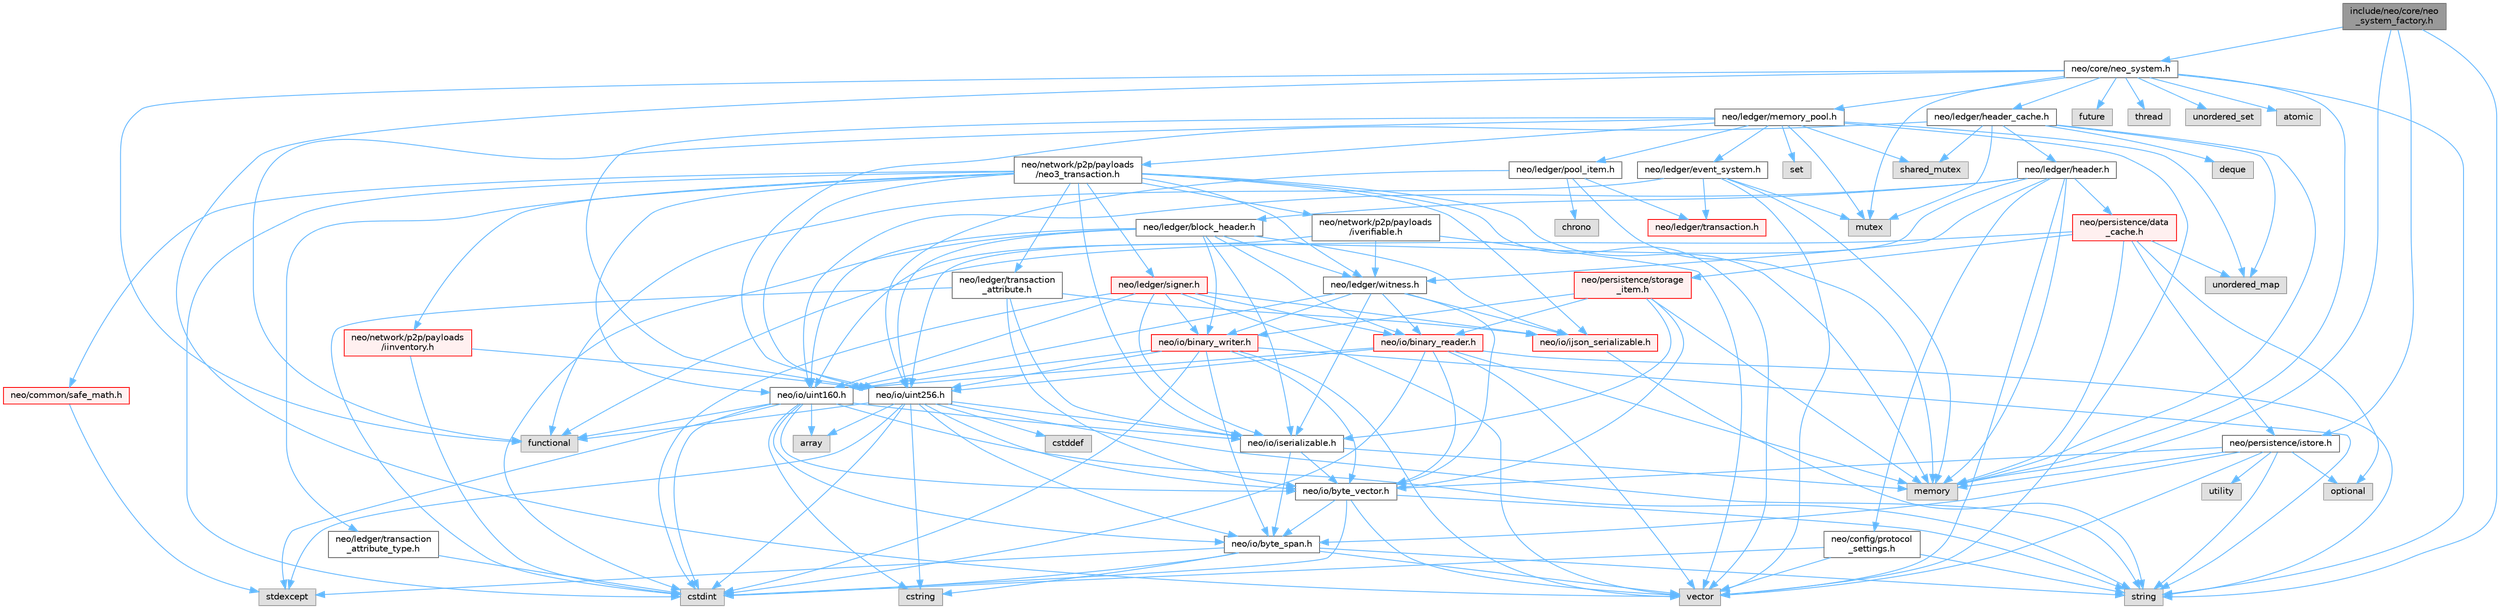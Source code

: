 digraph "include/neo/core/neo_system_factory.h"
{
 // LATEX_PDF_SIZE
  bgcolor="transparent";
  edge [fontname=Helvetica,fontsize=10,labelfontname=Helvetica,labelfontsize=10];
  node [fontname=Helvetica,fontsize=10,shape=box,height=0.2,width=0.4];
  Node1 [id="Node000001",label="include/neo/core/neo\l_system_factory.h",height=0.2,width=0.4,color="gray40", fillcolor="grey60", style="filled", fontcolor="black",tooltip=" "];
  Node1 -> Node2 [id="edge1_Node000001_Node000002",color="steelblue1",style="solid",tooltip=" "];
  Node2 [id="Node000002",label="neo/core/neo_system.h",height=0.2,width=0.4,color="grey40", fillcolor="white", style="filled",URL="$core_2neo__system_8h.html",tooltip=" "];
  Node2 -> Node3 [id="edge2_Node000002_Node000003",color="steelblue1",style="solid",tooltip=" "];
  Node3 [id="Node000003",label="atomic",height=0.2,width=0.4,color="grey60", fillcolor="#E0E0E0", style="filled",tooltip=" "];
  Node2 -> Node4 [id="edge3_Node000002_Node000004",color="steelblue1",style="solid",tooltip=" "];
  Node4 [id="Node000004",label="functional",height=0.2,width=0.4,color="grey60", fillcolor="#E0E0E0", style="filled",tooltip=" "];
  Node2 -> Node5 [id="edge4_Node000002_Node000005",color="steelblue1",style="solid",tooltip=" "];
  Node5 [id="Node000005",label="future",height=0.2,width=0.4,color="grey60", fillcolor="#E0E0E0", style="filled",tooltip=" "];
  Node2 -> Node6 [id="edge5_Node000002_Node000006",color="steelblue1",style="solid",tooltip=" "];
  Node6 [id="Node000006",label="memory",height=0.2,width=0.4,color="grey60", fillcolor="#E0E0E0", style="filled",tooltip=" "];
  Node2 -> Node7 [id="edge6_Node000002_Node000007",color="steelblue1",style="solid",tooltip=" "];
  Node7 [id="Node000007",label="mutex",height=0.2,width=0.4,color="grey60", fillcolor="#E0E0E0", style="filled",tooltip=" "];
  Node2 -> Node8 [id="edge7_Node000002_Node000008",color="steelblue1",style="solid",tooltip=" "];
  Node8 [id="Node000008",label="string",height=0.2,width=0.4,color="grey60", fillcolor="#E0E0E0", style="filled",tooltip=" "];
  Node2 -> Node9 [id="edge8_Node000002_Node000009",color="steelblue1",style="solid",tooltip=" "];
  Node9 [id="Node000009",label="thread",height=0.2,width=0.4,color="grey60", fillcolor="#E0E0E0", style="filled",tooltip=" "];
  Node2 -> Node10 [id="edge9_Node000002_Node000010",color="steelblue1",style="solid",tooltip=" "];
  Node10 [id="Node000010",label="unordered_set",height=0.2,width=0.4,color="grey60", fillcolor="#E0E0E0", style="filled",tooltip=" "];
  Node2 -> Node11 [id="edge10_Node000002_Node000011",color="steelblue1",style="solid",tooltip=" "];
  Node11 [id="Node000011",label="vector",height=0.2,width=0.4,color="grey60", fillcolor="#E0E0E0", style="filled",tooltip=" "];
  Node2 -> Node12 [id="edge11_Node000002_Node000012",color="steelblue1",style="solid",tooltip=" "];
  Node12 [id="Node000012",label="neo/ledger/header_cache.h",height=0.2,width=0.4,color="grey40", fillcolor="white", style="filled",URL="$ledger_2header__cache_8h.html",tooltip=" "];
  Node12 -> Node13 [id="edge12_Node000012_Node000013",color="steelblue1",style="solid",tooltip=" "];
  Node13 [id="Node000013",label="neo/io/uint256.h",height=0.2,width=0.4,color="grey40", fillcolor="white", style="filled",URL="$uint256_8h.html",tooltip=" "];
  Node13 -> Node14 [id="edge13_Node000013_Node000014",color="steelblue1",style="solid",tooltip=" "];
  Node14 [id="Node000014",label="neo/io/byte_span.h",height=0.2,width=0.4,color="grey40", fillcolor="white", style="filled",URL="$io_2byte__span_8h.html",tooltip=" "];
  Node14 -> Node15 [id="edge14_Node000014_Node000015",color="steelblue1",style="solid",tooltip=" "];
  Node15 [id="Node000015",label="cstdint",height=0.2,width=0.4,color="grey60", fillcolor="#E0E0E0", style="filled",tooltip=" "];
  Node14 -> Node16 [id="edge15_Node000014_Node000016",color="steelblue1",style="solid",tooltip=" "];
  Node16 [id="Node000016",label="cstring",height=0.2,width=0.4,color="grey60", fillcolor="#E0E0E0", style="filled",tooltip=" "];
  Node14 -> Node17 [id="edge16_Node000014_Node000017",color="steelblue1",style="solid",tooltip=" "];
  Node17 [id="Node000017",label="stdexcept",height=0.2,width=0.4,color="grey60", fillcolor="#E0E0E0", style="filled",tooltip=" "];
  Node14 -> Node8 [id="edge17_Node000014_Node000008",color="steelblue1",style="solid",tooltip=" "];
  Node14 -> Node11 [id="edge18_Node000014_Node000011",color="steelblue1",style="solid",tooltip=" "];
  Node13 -> Node18 [id="edge19_Node000013_Node000018",color="steelblue1",style="solid",tooltip=" "];
  Node18 [id="Node000018",label="neo/io/byte_vector.h",height=0.2,width=0.4,color="grey40", fillcolor="white", style="filled",URL="$io_2byte__vector_8h.html",tooltip=" "];
  Node18 -> Node14 [id="edge20_Node000018_Node000014",color="steelblue1",style="solid",tooltip=" "];
  Node18 -> Node15 [id="edge21_Node000018_Node000015",color="steelblue1",style="solid",tooltip=" "];
  Node18 -> Node8 [id="edge22_Node000018_Node000008",color="steelblue1",style="solid",tooltip=" "];
  Node18 -> Node11 [id="edge23_Node000018_Node000011",color="steelblue1",style="solid",tooltip=" "];
  Node13 -> Node19 [id="edge24_Node000013_Node000019",color="steelblue1",style="solid",tooltip=" "];
  Node19 [id="Node000019",label="neo/io/iserializable.h",height=0.2,width=0.4,color="grey40", fillcolor="white", style="filled",URL="$iserializable_8h.html",tooltip=" "];
  Node19 -> Node14 [id="edge25_Node000019_Node000014",color="steelblue1",style="solid",tooltip=" "];
  Node19 -> Node18 [id="edge26_Node000019_Node000018",color="steelblue1",style="solid",tooltip=" "];
  Node19 -> Node6 [id="edge27_Node000019_Node000006",color="steelblue1",style="solid",tooltip=" "];
  Node13 -> Node20 [id="edge28_Node000013_Node000020",color="steelblue1",style="solid",tooltip=" "];
  Node20 [id="Node000020",label="array",height=0.2,width=0.4,color="grey60", fillcolor="#E0E0E0", style="filled",tooltip=" "];
  Node13 -> Node21 [id="edge29_Node000013_Node000021",color="steelblue1",style="solid",tooltip=" "];
  Node21 [id="Node000021",label="cstddef",height=0.2,width=0.4,color="grey60", fillcolor="#E0E0E0", style="filled",tooltip=" "];
  Node13 -> Node15 [id="edge30_Node000013_Node000015",color="steelblue1",style="solid",tooltip=" "];
  Node13 -> Node16 [id="edge31_Node000013_Node000016",color="steelblue1",style="solid",tooltip=" "];
  Node13 -> Node4 [id="edge32_Node000013_Node000004",color="steelblue1",style="solid",tooltip=" "];
  Node13 -> Node17 [id="edge33_Node000013_Node000017",color="steelblue1",style="solid",tooltip=" "];
  Node13 -> Node8 [id="edge34_Node000013_Node000008",color="steelblue1",style="solid",tooltip=" "];
  Node12 -> Node22 [id="edge35_Node000012_Node000022",color="steelblue1",style="solid",tooltip=" "];
  Node22 [id="Node000022",label="neo/ledger/header.h",height=0.2,width=0.4,color="grey40", fillcolor="white", style="filled",URL="$ledger_2header_8h.html",tooltip=" "];
  Node22 -> Node23 [id="edge36_Node000022_Node000023",color="steelblue1",style="solid",tooltip=" "];
  Node23 [id="Node000023",label="neo/config/protocol\l_settings.h",height=0.2,width=0.4,color="grey40", fillcolor="white", style="filled",URL="$config_2protocol__settings_8h.html",tooltip=" "];
  Node23 -> Node15 [id="edge37_Node000023_Node000015",color="steelblue1",style="solid",tooltip=" "];
  Node23 -> Node8 [id="edge38_Node000023_Node000008",color="steelblue1",style="solid",tooltip=" "];
  Node23 -> Node11 [id="edge39_Node000023_Node000011",color="steelblue1",style="solid",tooltip=" "];
  Node22 -> Node24 [id="edge40_Node000022_Node000024",color="steelblue1",style="solid",tooltip=" "];
  Node24 [id="Node000024",label="neo/io/uint160.h",height=0.2,width=0.4,color="grey40", fillcolor="white", style="filled",URL="$uint160_8h.html",tooltip=" "];
  Node24 -> Node14 [id="edge41_Node000024_Node000014",color="steelblue1",style="solid",tooltip=" "];
  Node24 -> Node18 [id="edge42_Node000024_Node000018",color="steelblue1",style="solid",tooltip=" "];
  Node24 -> Node19 [id="edge43_Node000024_Node000019",color="steelblue1",style="solid",tooltip=" "];
  Node24 -> Node20 [id="edge44_Node000024_Node000020",color="steelblue1",style="solid",tooltip=" "];
  Node24 -> Node15 [id="edge45_Node000024_Node000015",color="steelblue1",style="solid",tooltip=" "];
  Node24 -> Node16 [id="edge46_Node000024_Node000016",color="steelblue1",style="solid",tooltip=" "];
  Node24 -> Node4 [id="edge47_Node000024_Node000004",color="steelblue1",style="solid",tooltip=" "];
  Node24 -> Node17 [id="edge48_Node000024_Node000017",color="steelblue1",style="solid",tooltip=" "];
  Node24 -> Node8 [id="edge49_Node000024_Node000008",color="steelblue1",style="solid",tooltip=" "];
  Node22 -> Node13 [id="edge50_Node000022_Node000013",color="steelblue1",style="solid",tooltip=" "];
  Node22 -> Node25 [id="edge51_Node000022_Node000025",color="steelblue1",style="solid",tooltip=" "];
  Node25 [id="Node000025",label="neo/ledger/block_header.h",height=0.2,width=0.4,color="grey40", fillcolor="white", style="filled",URL="$block__header_8h.html",tooltip=" "];
  Node25 -> Node26 [id="edge52_Node000025_Node000026",color="steelblue1",style="solid",tooltip=" "];
  Node26 [id="Node000026",label="neo/io/binary_reader.h",height=0.2,width=0.4,color="red", fillcolor="#FFF0F0", style="filled",URL="$binary__reader_8h.html",tooltip=" "];
  Node26 -> Node18 [id="edge53_Node000026_Node000018",color="steelblue1",style="solid",tooltip=" "];
  Node26 -> Node24 [id="edge54_Node000026_Node000024",color="steelblue1",style="solid",tooltip=" "];
  Node26 -> Node13 [id="edge55_Node000026_Node000013",color="steelblue1",style="solid",tooltip=" "];
  Node26 -> Node15 [id="edge56_Node000026_Node000015",color="steelblue1",style="solid",tooltip=" "];
  Node26 -> Node6 [id="edge57_Node000026_Node000006",color="steelblue1",style="solid",tooltip=" "];
  Node26 -> Node8 [id="edge58_Node000026_Node000008",color="steelblue1",style="solid",tooltip=" "];
  Node26 -> Node11 [id="edge59_Node000026_Node000011",color="steelblue1",style="solid",tooltip=" "];
  Node25 -> Node31 [id="edge60_Node000025_Node000031",color="steelblue1",style="solid",tooltip=" "];
  Node31 [id="Node000031",label="neo/io/binary_writer.h",height=0.2,width=0.4,color="red", fillcolor="#FFF0F0", style="filled",URL="$binary__writer_8h.html",tooltip=" "];
  Node31 -> Node14 [id="edge61_Node000031_Node000014",color="steelblue1",style="solid",tooltip=" "];
  Node31 -> Node18 [id="edge62_Node000031_Node000018",color="steelblue1",style="solid",tooltip=" "];
  Node31 -> Node24 [id="edge63_Node000031_Node000024",color="steelblue1",style="solid",tooltip=" "];
  Node31 -> Node13 [id="edge64_Node000031_Node000013",color="steelblue1",style="solid",tooltip=" "];
  Node31 -> Node15 [id="edge65_Node000031_Node000015",color="steelblue1",style="solid",tooltip=" "];
  Node31 -> Node8 [id="edge66_Node000031_Node000008",color="steelblue1",style="solid",tooltip=" "];
  Node31 -> Node11 [id="edge67_Node000031_Node000011",color="steelblue1",style="solid",tooltip=" "];
  Node25 -> Node33 [id="edge68_Node000025_Node000033",color="steelblue1",style="solid",tooltip=" "];
  Node33 [id="Node000033",label="neo/io/ijson_serializable.h",height=0.2,width=0.4,color="red", fillcolor="#FFF0F0", style="filled",URL="$ijson__serializable_8h.html",tooltip=" "];
  Node33 -> Node8 [id="edge69_Node000033_Node000008",color="steelblue1",style="solid",tooltip=" "];
  Node25 -> Node19 [id="edge70_Node000025_Node000019",color="steelblue1",style="solid",tooltip=" "];
  Node25 -> Node24 [id="edge71_Node000025_Node000024",color="steelblue1",style="solid",tooltip=" "];
  Node25 -> Node13 [id="edge72_Node000025_Node000013",color="steelblue1",style="solid",tooltip=" "];
  Node25 -> Node57 [id="edge73_Node000025_Node000057",color="steelblue1",style="solid",tooltip=" "];
  Node57 [id="Node000057",label="neo/ledger/witness.h",height=0.2,width=0.4,color="grey40", fillcolor="white", style="filled",URL="$ledger_2witness_8h.html",tooltip=" "];
  Node57 -> Node26 [id="edge74_Node000057_Node000026",color="steelblue1",style="solid",tooltip=" "];
  Node57 -> Node31 [id="edge75_Node000057_Node000031",color="steelblue1",style="solid",tooltip=" "];
  Node57 -> Node18 [id="edge76_Node000057_Node000018",color="steelblue1",style="solid",tooltip=" "];
  Node57 -> Node33 [id="edge77_Node000057_Node000033",color="steelblue1",style="solid",tooltip=" "];
  Node57 -> Node19 [id="edge78_Node000057_Node000019",color="steelblue1",style="solid",tooltip=" "];
  Node57 -> Node24 [id="edge79_Node000057_Node000024",color="steelblue1",style="solid",tooltip=" "];
  Node25 -> Node15 [id="edge80_Node000025_Node000015",color="steelblue1",style="solid",tooltip=" "];
  Node22 -> Node57 [id="edge81_Node000022_Node000057",color="steelblue1",style="solid",tooltip=" "];
  Node22 -> Node58 [id="edge82_Node000022_Node000058",color="steelblue1",style="solid",tooltip=" "];
  Node58 [id="Node000058",label="neo/persistence/data\l_cache.h",height=0.2,width=0.4,color="red", fillcolor="#FFF0F0", style="filled",URL="$data__cache_8h.html",tooltip=" "];
  Node58 -> Node59 [id="edge83_Node000058_Node000059",color="steelblue1",style="solid",tooltip=" "];
  Node59 [id="Node000059",label="neo/persistence/istore.h",height=0.2,width=0.4,color="grey40", fillcolor="white", style="filled",URL="$istore_8h.html",tooltip=" "];
  Node59 -> Node14 [id="edge84_Node000059_Node000014",color="steelblue1",style="solid",tooltip=" "];
  Node59 -> Node18 [id="edge85_Node000059_Node000018",color="steelblue1",style="solid",tooltip=" "];
  Node59 -> Node6 [id="edge86_Node000059_Node000006",color="steelblue1",style="solid",tooltip=" "];
  Node59 -> Node60 [id="edge87_Node000059_Node000060",color="steelblue1",style="solid",tooltip=" "];
  Node60 [id="Node000060",label="optional",height=0.2,width=0.4,color="grey60", fillcolor="#E0E0E0", style="filled",tooltip=" "];
  Node59 -> Node8 [id="edge88_Node000059_Node000008",color="steelblue1",style="solid",tooltip=" "];
  Node59 -> Node39 [id="edge89_Node000059_Node000039",color="steelblue1",style="solid",tooltip=" "];
  Node39 [id="Node000039",label="utility",height=0.2,width=0.4,color="grey60", fillcolor="#E0E0E0", style="filled",tooltip=" "];
  Node59 -> Node11 [id="edge90_Node000059_Node000011",color="steelblue1",style="solid",tooltip=" "];
  Node58 -> Node61 [id="edge91_Node000058_Node000061",color="steelblue1",style="solid",tooltip=" "];
  Node61 [id="Node000061",label="neo/persistence/storage\l_item.h",height=0.2,width=0.4,color="red", fillcolor="#FFF0F0", style="filled",URL="$persistence_2storage__item_8h.html",tooltip=" "];
  Node61 -> Node26 [id="edge92_Node000061_Node000026",color="steelblue1",style="solid",tooltip=" "];
  Node61 -> Node31 [id="edge93_Node000061_Node000031",color="steelblue1",style="solid",tooltip=" "];
  Node61 -> Node18 [id="edge94_Node000061_Node000018",color="steelblue1",style="solid",tooltip=" "];
  Node61 -> Node19 [id="edge95_Node000061_Node000019",color="steelblue1",style="solid",tooltip=" "];
  Node61 -> Node6 [id="edge96_Node000061_Node000006",color="steelblue1",style="solid",tooltip=" "];
  Node58 -> Node4 [id="edge97_Node000058_Node000004",color="steelblue1",style="solid",tooltip=" "];
  Node58 -> Node6 [id="edge98_Node000058_Node000006",color="steelblue1",style="solid",tooltip=" "];
  Node58 -> Node60 [id="edge99_Node000058_Node000060",color="steelblue1",style="solid",tooltip=" "];
  Node58 -> Node44 [id="edge100_Node000058_Node000044",color="steelblue1",style="solid",tooltip=" "];
  Node44 [id="Node000044",label="unordered_map",height=0.2,width=0.4,color="grey60", fillcolor="#E0E0E0", style="filled",tooltip=" "];
  Node22 -> Node6 [id="edge101_Node000022_Node000006",color="steelblue1",style="solid",tooltip=" "];
  Node22 -> Node11 [id="edge102_Node000022_Node000011",color="steelblue1",style="solid",tooltip=" "];
  Node12 -> Node72 [id="edge103_Node000012_Node000072",color="steelblue1",style="solid",tooltip=" "];
  Node72 [id="Node000072",label="deque",height=0.2,width=0.4,color="grey60", fillcolor="#E0E0E0", style="filled",tooltip=" "];
  Node12 -> Node6 [id="edge104_Node000012_Node000006",color="steelblue1",style="solid",tooltip=" "];
  Node12 -> Node7 [id="edge105_Node000012_Node000007",color="steelblue1",style="solid",tooltip=" "];
  Node12 -> Node69 [id="edge106_Node000012_Node000069",color="steelblue1",style="solid",tooltip=" "];
  Node69 [id="Node000069",label="shared_mutex",height=0.2,width=0.4,color="grey60", fillcolor="#E0E0E0", style="filled",tooltip=" "];
  Node12 -> Node44 [id="edge107_Node000012_Node000044",color="steelblue1",style="solid",tooltip=" "];
  Node2 -> Node73 [id="edge108_Node000002_Node000073",color="steelblue1",style="solid",tooltip=" "];
  Node73 [id="Node000073",label="neo/ledger/memory_pool.h",height=0.2,width=0.4,color="grey40", fillcolor="white", style="filled",URL="$ledger_2memory__pool_8h.html",tooltip=" "];
  Node73 -> Node13 [id="edge109_Node000073_Node000013",color="steelblue1",style="solid",tooltip=" "];
  Node73 -> Node74 [id="edge110_Node000073_Node000074",color="steelblue1",style="solid",tooltip=" "];
  Node74 [id="Node000074",label="neo/ledger/event_system.h",height=0.2,width=0.4,color="grey40", fillcolor="white", style="filled",URL="$event__system_8h.html",tooltip=" "];
  Node74 -> Node4 [id="edge111_Node000074_Node000004",color="steelblue1",style="solid",tooltip=" "];
  Node74 -> Node6 [id="edge112_Node000074_Node000006",color="steelblue1",style="solid",tooltip=" "];
  Node74 -> Node7 [id="edge113_Node000074_Node000007",color="steelblue1",style="solid",tooltip=" "];
  Node74 -> Node11 [id="edge114_Node000074_Node000011",color="steelblue1",style="solid",tooltip=" "];
  Node74 -> Node75 [id="edge115_Node000074_Node000075",color="steelblue1",style="solid",tooltip=" "];
  Node75 [id="Node000075",label="neo/ledger/transaction.h",height=0.2,width=0.4,color="red", fillcolor="#FFF0F0", style="filled",URL="$ledger_2transaction_8h.html",tooltip=" "];
  Node73 -> Node88 [id="edge116_Node000073_Node000088",color="steelblue1",style="solid",tooltip=" "];
  Node88 [id="Node000088",label="neo/ledger/pool_item.h",height=0.2,width=0.4,color="grey40", fillcolor="white", style="filled",URL="$pool__item_8h.html",tooltip=" "];
  Node88 -> Node13 [id="edge117_Node000088_Node000013",color="steelblue1",style="solid",tooltip=" "];
  Node88 -> Node75 [id="edge118_Node000088_Node000075",color="steelblue1",style="solid",tooltip=" "];
  Node88 -> Node89 [id="edge119_Node000088_Node000089",color="steelblue1",style="solid",tooltip=" "];
  Node89 [id="Node000089",label="chrono",height=0.2,width=0.4,color="grey60", fillcolor="#E0E0E0", style="filled",tooltip=" "];
  Node88 -> Node6 [id="edge120_Node000088_Node000006",color="steelblue1",style="solid",tooltip=" "];
  Node73 -> Node77 [id="edge121_Node000073_Node000077",color="steelblue1",style="solid",tooltip=" "];
  Node77 [id="Node000077",label="neo/network/p2p/payloads\l/neo3_transaction.h",height=0.2,width=0.4,color="grey40", fillcolor="white", style="filled",URL="$neo3__transaction_8h.html",tooltip=" "];
  Node77 -> Node78 [id="edge122_Node000077_Node000078",color="steelblue1",style="solid",tooltip=" "];
  Node78 [id="Node000078",label="neo/common/safe_math.h",height=0.2,width=0.4,color="red", fillcolor="#FFF0F0", style="filled",URL="$safe__math_8h.html",tooltip=" "];
  Node78 -> Node17 [id="edge123_Node000078_Node000017",color="steelblue1",style="solid",tooltip=" "];
  Node77 -> Node33 [id="edge124_Node000077_Node000033",color="steelblue1",style="solid",tooltip=" "];
  Node77 -> Node19 [id="edge125_Node000077_Node000019",color="steelblue1",style="solid",tooltip=" "];
  Node77 -> Node24 [id="edge126_Node000077_Node000024",color="steelblue1",style="solid",tooltip=" "];
  Node77 -> Node13 [id="edge127_Node000077_Node000013",color="steelblue1",style="solid",tooltip=" "];
  Node77 -> Node79 [id="edge128_Node000077_Node000079",color="steelblue1",style="solid",tooltip=" "];
  Node79 [id="Node000079",label="neo/ledger/signer.h",height=0.2,width=0.4,color="red", fillcolor="#FFF0F0", style="filled",URL="$signer_8h.html",tooltip=" "];
  Node79 -> Node26 [id="edge129_Node000079_Node000026",color="steelblue1",style="solid",tooltip=" "];
  Node79 -> Node31 [id="edge130_Node000079_Node000031",color="steelblue1",style="solid",tooltip=" "];
  Node79 -> Node33 [id="edge131_Node000079_Node000033",color="steelblue1",style="solid",tooltip=" "];
  Node79 -> Node19 [id="edge132_Node000079_Node000019",color="steelblue1",style="solid",tooltip=" "];
  Node79 -> Node24 [id="edge133_Node000079_Node000024",color="steelblue1",style="solid",tooltip=" "];
  Node79 -> Node15 [id="edge134_Node000079_Node000015",color="steelblue1",style="solid",tooltip=" "];
  Node79 -> Node11 [id="edge135_Node000079_Node000011",color="steelblue1",style="solid",tooltip=" "];
  Node77 -> Node83 [id="edge136_Node000077_Node000083",color="steelblue1",style="solid",tooltip=" "];
  Node83 [id="Node000083",label="neo/ledger/transaction\l_attribute.h",height=0.2,width=0.4,color="grey40", fillcolor="white", style="filled",URL="$transaction__attribute_8h.html",tooltip=" "];
  Node83 -> Node18 [id="edge137_Node000083_Node000018",color="steelblue1",style="solid",tooltip=" "];
  Node83 -> Node33 [id="edge138_Node000083_Node000033",color="steelblue1",style="solid",tooltip=" "];
  Node83 -> Node19 [id="edge139_Node000083_Node000019",color="steelblue1",style="solid",tooltip=" "];
  Node83 -> Node15 [id="edge140_Node000083_Node000015",color="steelblue1",style="solid",tooltip=" "];
  Node77 -> Node84 [id="edge141_Node000077_Node000084",color="steelblue1",style="solid",tooltip=" "];
  Node84 [id="Node000084",label="neo/ledger/transaction\l_attribute_type.h",height=0.2,width=0.4,color="grey40", fillcolor="white", style="filled",URL="$transaction__attribute__type_8h.html",tooltip=" "];
  Node84 -> Node15 [id="edge142_Node000084_Node000015",color="steelblue1",style="solid",tooltip=" "];
  Node77 -> Node57 [id="edge143_Node000077_Node000057",color="steelblue1",style="solid",tooltip=" "];
  Node77 -> Node85 [id="edge144_Node000077_Node000085",color="steelblue1",style="solid",tooltip=" "];
  Node85 [id="Node000085",label="neo/network/p2p/payloads\l/iinventory.h",height=0.2,width=0.4,color="red", fillcolor="#FFF0F0", style="filled",URL="$payloads_2iinventory_8h.html",tooltip=" "];
  Node85 -> Node13 [id="edge145_Node000085_Node000013",color="steelblue1",style="solid",tooltip=" "];
  Node85 -> Node15 [id="edge146_Node000085_Node000015",color="steelblue1",style="solid",tooltip=" "];
  Node77 -> Node87 [id="edge147_Node000077_Node000087",color="steelblue1",style="solid",tooltip=" "];
  Node87 [id="Node000087",label="neo/network/p2p/payloads\l/iverifiable.h",height=0.2,width=0.4,color="grey40", fillcolor="white", style="filled",URL="$iverifiable_8h.html",tooltip=" "];
  Node87 -> Node24 [id="edge148_Node000087_Node000024",color="steelblue1",style="solid",tooltip=" "];
  Node87 -> Node57 [id="edge149_Node000087_Node000057",color="steelblue1",style="solid",tooltip=" "];
  Node87 -> Node11 [id="edge150_Node000087_Node000011",color="steelblue1",style="solid",tooltip=" "];
  Node77 -> Node15 [id="edge151_Node000077_Node000015",color="steelblue1",style="solid",tooltip=" "];
  Node77 -> Node6 [id="edge152_Node000077_Node000006",color="steelblue1",style="solid",tooltip=" "];
  Node77 -> Node11 [id="edge153_Node000077_Node000011",color="steelblue1",style="solid",tooltip=" "];
  Node73 -> Node4 [id="edge154_Node000073_Node000004",color="steelblue1",style="solid",tooltip=" "];
  Node73 -> Node7 [id="edge155_Node000073_Node000007",color="steelblue1",style="solid",tooltip=" "];
  Node73 -> Node90 [id="edge156_Node000073_Node000090",color="steelblue1",style="solid",tooltip=" "];
  Node90 [id="Node000090",label="set",height=0.2,width=0.4,color="grey60", fillcolor="#E0E0E0", style="filled",tooltip=" "];
  Node73 -> Node69 [id="edge157_Node000073_Node000069",color="steelblue1",style="solid",tooltip=" "];
  Node73 -> Node44 [id="edge158_Node000073_Node000044",color="steelblue1",style="solid",tooltip=" "];
  Node73 -> Node11 [id="edge159_Node000073_Node000011",color="steelblue1",style="solid",tooltip=" "];
  Node1 -> Node59 [id="edge160_Node000001_Node000059",color="steelblue1",style="solid",tooltip=" "];
  Node1 -> Node6 [id="edge161_Node000001_Node000006",color="steelblue1",style="solid",tooltip=" "];
  Node1 -> Node8 [id="edge162_Node000001_Node000008",color="steelblue1",style="solid",tooltip=" "];
}
